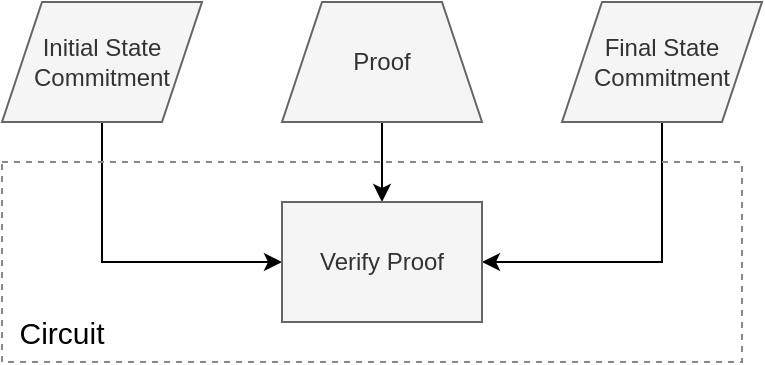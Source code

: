 <mxfile version="14.2.9" type="device"><diagram id="C5RBs43oDa-KdzZeNtuy" name="Page-1"><mxGraphModel dx="981" dy="534" grid="1" gridSize="10" guides="1" tooltips="1" connect="1" arrows="1" fold="1" page="1" pageScale="1" pageWidth="3300" pageHeight="4681" math="0" shadow="0"><root><mxCell id="WIyWlLk6GJQsqaUBKTNV-0"/><mxCell id="WIyWlLk6GJQsqaUBKTNV-1" parent="WIyWlLk6GJQsqaUBKTNV-0"/><mxCell id="DvchbdSIZYe9JUQncs_V-28" style="edgeStyle=orthogonalEdgeStyle;rounded=0;jumpStyle=arc;orthogonalLoop=1;jettySize=auto;html=1;exitX=0.5;exitY=1;exitDx=0;exitDy=0;entryX=1;entryY=0.5;entryDx=0;entryDy=0;fontSize=15;" edge="1" parent="WIyWlLk6GJQsqaUBKTNV-1" source="Uee_pW1o9Q6JT7-i02Te-11" target="DvchbdSIZYe9JUQncs_V-21"><mxGeometry relative="1" as="geometry"/></mxCell><mxCell id="Uee_pW1o9Q6JT7-i02Te-11" value="&lt;div&gt;&lt;font style=&quot;font-size: 12px&quot;&gt;Final State Commitment&lt;/font&gt;&lt;/div&gt;" style="shape=parallelogram;perimeter=parallelogramPerimeter;whiteSpace=wrap;html=1;fixedSize=1;fillColor=#f5f5f5;strokeColor=#666666;fontColor=#333333;" parent="WIyWlLk6GJQsqaUBKTNV-1" vertex="1"><mxGeometry x="820" y="60" width="100" height="60" as="geometry"/></mxCell><mxCell id="DvchbdSIZYe9JUQncs_V-29" style="edgeStyle=orthogonalEdgeStyle;rounded=0;jumpStyle=arc;orthogonalLoop=1;jettySize=auto;html=1;exitX=0.5;exitY=1;exitDx=0;exitDy=0;entryX=0.5;entryY=0;entryDx=0;entryDy=0;fontSize=15;" edge="1" parent="WIyWlLk6GJQsqaUBKTNV-1" source="Uee_pW1o9Q6JT7-i02Te-13" target="DvchbdSIZYe9JUQncs_V-21"><mxGeometry relative="1" as="geometry"/></mxCell><mxCell id="Uee_pW1o9Q6JT7-i02Te-13" value="Proof" style="shape=trapezoid;perimeter=trapezoidPerimeter;whiteSpace=wrap;html=1;fixedSize=1;fillColor=#f5f5f5;strokeColor=#666666;fontColor=#333333;" parent="WIyWlLk6GJQsqaUBKTNV-1" vertex="1"><mxGeometry x="680" y="60" width="100" height="60" as="geometry"/></mxCell><mxCell id="DvchbdSIZYe9JUQncs_V-0" value="Circuit" style="text;html=1;strokeColor=none;fillColor=none;align=center;verticalAlign=middle;whiteSpace=wrap;rounded=0;fontSize=15;" vertex="1" parent="WIyWlLk6GJQsqaUBKTNV-1"><mxGeometry x="540" y="210" width="60" height="30" as="geometry"/></mxCell><mxCell id="DvchbdSIZYe9JUQncs_V-27" style="edgeStyle=orthogonalEdgeStyle;rounded=0;jumpStyle=arc;orthogonalLoop=1;jettySize=auto;html=1;exitX=0.5;exitY=1;exitDx=0;exitDy=0;entryX=0;entryY=0.5;entryDx=0;entryDy=0;fontSize=15;" edge="1" parent="WIyWlLk6GJQsqaUBKTNV-1" source="DvchbdSIZYe9JUQncs_V-2" target="DvchbdSIZYe9JUQncs_V-21"><mxGeometry relative="1" as="geometry"/></mxCell><mxCell id="DvchbdSIZYe9JUQncs_V-2" value="&lt;div&gt;&lt;font style=&quot;font-size: 12px&quot;&gt;Initial State Commitment&lt;/font&gt;&lt;/div&gt;" style="shape=parallelogram;perimeter=parallelogramPerimeter;whiteSpace=wrap;html=1;fixedSize=1;fillColor=#f5f5f5;strokeColor=#666666;fontColor=#333333;" vertex="1" parent="WIyWlLk6GJQsqaUBKTNV-1"><mxGeometry x="540" y="60" width="100" height="60" as="geometry"/></mxCell><mxCell id="DvchbdSIZYe9JUQncs_V-21" value="&lt;div&gt;Verify Proof&lt;/div&gt;" style="whiteSpace=wrap;html=1;fillColor=#f5f5f5;strokeColor=#666666;fontColor=#333333;" vertex="1" parent="WIyWlLk6GJQsqaUBKTNV-1"><mxGeometry x="680" y="160" width="100" height="60" as="geometry"/></mxCell><mxCell id="DvchbdSIZYe9JUQncs_V-30" value="" style="outlineConnect=0;gradientColor=none;html=1;whiteSpace=wrap;fontSize=12;fontStyle=0;strokeColor=#858B94;fillColor=none;verticalAlign=top;align=center;fontColor=#858B94;dashed=1;spacingTop=3;rounded=0;" vertex="1" parent="WIyWlLk6GJQsqaUBKTNV-1"><mxGeometry x="540" y="140" width="370" height="100" as="geometry"/></mxCell></root></mxGraphModel></diagram></mxfile>